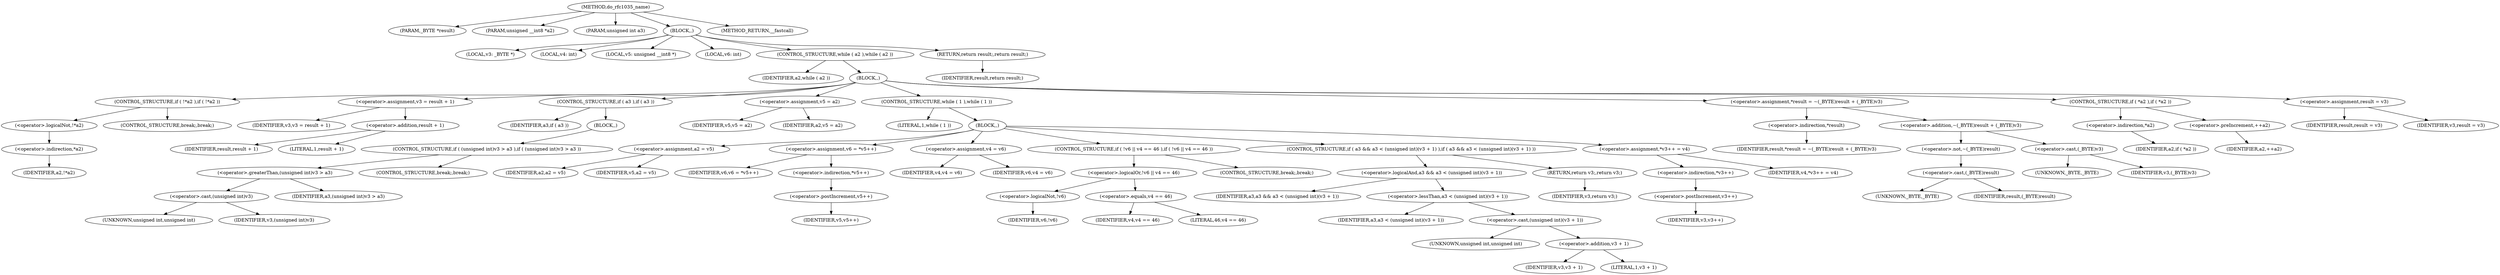 digraph do_rfc1035_name {  
"1000105" [label = "(METHOD,do_rfc1035_name)" ]
"1000106" [label = "(PARAM,_BYTE *result)" ]
"1000107" [label = "(PARAM,unsigned __int8 *a2)" ]
"1000108" [label = "(PARAM,unsigned int a3)" ]
"1000109" [label = "(BLOCK,,)" ]
"1000110" [label = "(LOCAL,v3: _BYTE *)" ]
"1000111" [label = "(LOCAL,v4: int)" ]
"1000112" [label = "(LOCAL,v5: unsigned __int8 *)" ]
"1000113" [label = "(LOCAL,v6: int)" ]
"1000114" [label = "(CONTROL_STRUCTURE,while ( a2 ),while ( a2 ))" ]
"1000115" [label = "(IDENTIFIER,a2,while ( a2 ))" ]
"1000116" [label = "(BLOCK,,)" ]
"1000117" [label = "(CONTROL_STRUCTURE,if ( !*a2 ),if ( !*a2 ))" ]
"1000118" [label = "(<operator>.logicalNot,!*a2)" ]
"1000119" [label = "(<operator>.indirection,*a2)" ]
"1000120" [label = "(IDENTIFIER,a2,!*a2)" ]
"1000121" [label = "(CONTROL_STRUCTURE,break;,break;)" ]
"1000122" [label = "(<operator>.assignment,v3 = result + 1)" ]
"1000123" [label = "(IDENTIFIER,v3,v3 = result + 1)" ]
"1000124" [label = "(<operator>.addition,result + 1)" ]
"1000125" [label = "(IDENTIFIER,result,result + 1)" ]
"1000126" [label = "(LITERAL,1,result + 1)" ]
"1000127" [label = "(CONTROL_STRUCTURE,if ( a3 ),if ( a3 ))" ]
"1000128" [label = "(IDENTIFIER,a3,if ( a3 ))" ]
"1000129" [label = "(BLOCK,,)" ]
"1000130" [label = "(CONTROL_STRUCTURE,if ( (unsigned int)v3 > a3 ),if ( (unsigned int)v3 > a3 ))" ]
"1000131" [label = "(<operator>.greaterThan,(unsigned int)v3 > a3)" ]
"1000132" [label = "(<operator>.cast,(unsigned int)v3)" ]
"1000133" [label = "(UNKNOWN,unsigned int,unsigned int)" ]
"1000134" [label = "(IDENTIFIER,v3,(unsigned int)v3)" ]
"1000135" [label = "(IDENTIFIER,a3,(unsigned int)v3 > a3)" ]
"1000136" [label = "(CONTROL_STRUCTURE,break;,break;)" ]
"1000137" [label = "(<operator>.assignment,v5 = a2)" ]
"1000138" [label = "(IDENTIFIER,v5,v5 = a2)" ]
"1000139" [label = "(IDENTIFIER,a2,v5 = a2)" ]
"1000140" [label = "(CONTROL_STRUCTURE,while ( 1 ),while ( 1 ))" ]
"1000141" [label = "(LITERAL,1,while ( 1 ))" ]
"1000142" [label = "(BLOCK,,)" ]
"1000143" [label = "(<operator>.assignment,a2 = v5)" ]
"1000144" [label = "(IDENTIFIER,a2,a2 = v5)" ]
"1000145" [label = "(IDENTIFIER,v5,a2 = v5)" ]
"1000146" [label = "(<operator>.assignment,v6 = *v5++)" ]
"1000147" [label = "(IDENTIFIER,v6,v6 = *v5++)" ]
"1000148" [label = "(<operator>.indirection,*v5++)" ]
"1000149" [label = "(<operator>.postIncrement,v5++)" ]
"1000150" [label = "(IDENTIFIER,v5,v5++)" ]
"1000151" [label = "(<operator>.assignment,v4 = v6)" ]
"1000152" [label = "(IDENTIFIER,v4,v4 = v6)" ]
"1000153" [label = "(IDENTIFIER,v6,v4 = v6)" ]
"1000154" [label = "(CONTROL_STRUCTURE,if ( !v6 || v4 == 46 ),if ( !v6 || v4 == 46 ))" ]
"1000155" [label = "(<operator>.logicalOr,!v6 || v4 == 46)" ]
"1000156" [label = "(<operator>.logicalNot,!v6)" ]
"1000157" [label = "(IDENTIFIER,v6,!v6)" ]
"1000158" [label = "(<operator>.equals,v4 == 46)" ]
"1000159" [label = "(IDENTIFIER,v4,v4 == 46)" ]
"1000160" [label = "(LITERAL,46,v4 == 46)" ]
"1000161" [label = "(CONTROL_STRUCTURE,break;,break;)" ]
"1000162" [label = "(CONTROL_STRUCTURE,if ( a3 && a3 < (unsigned int)(v3 + 1) ),if ( a3 && a3 < (unsigned int)(v3 + 1) ))" ]
"1000163" [label = "(<operator>.logicalAnd,a3 && a3 < (unsigned int)(v3 + 1))" ]
"1000164" [label = "(IDENTIFIER,a3,a3 && a3 < (unsigned int)(v3 + 1))" ]
"1000165" [label = "(<operator>.lessThan,a3 < (unsigned int)(v3 + 1))" ]
"1000166" [label = "(IDENTIFIER,a3,a3 < (unsigned int)(v3 + 1))" ]
"1000167" [label = "(<operator>.cast,(unsigned int)(v3 + 1))" ]
"1000168" [label = "(UNKNOWN,unsigned int,unsigned int)" ]
"1000169" [label = "(<operator>.addition,v3 + 1)" ]
"1000170" [label = "(IDENTIFIER,v3,v3 + 1)" ]
"1000171" [label = "(LITERAL,1,v3 + 1)" ]
"1000172" [label = "(RETURN,return v3;,return v3;)" ]
"1000173" [label = "(IDENTIFIER,v3,return v3;)" ]
"1000174" [label = "(<operator>.assignment,*v3++ = v4)" ]
"1000175" [label = "(<operator>.indirection,*v3++)" ]
"1000176" [label = "(<operator>.postIncrement,v3++)" ]
"1000177" [label = "(IDENTIFIER,v3,v3++)" ]
"1000178" [label = "(IDENTIFIER,v4,*v3++ = v4)" ]
"1000179" [label = "(<operator>.assignment,*result = ~(_BYTE)result + (_BYTE)v3)" ]
"1000180" [label = "(<operator>.indirection,*result)" ]
"1000181" [label = "(IDENTIFIER,result,*result = ~(_BYTE)result + (_BYTE)v3)" ]
"1000182" [label = "(<operator>.addition,~(_BYTE)result + (_BYTE)v3)" ]
"1000183" [label = "(<operator>.not,~(_BYTE)result)" ]
"1000184" [label = "(<operator>.cast,(_BYTE)result)" ]
"1000185" [label = "(UNKNOWN,_BYTE,_BYTE)" ]
"1000186" [label = "(IDENTIFIER,result,(_BYTE)result)" ]
"1000187" [label = "(<operator>.cast,(_BYTE)v3)" ]
"1000188" [label = "(UNKNOWN,_BYTE,_BYTE)" ]
"1000189" [label = "(IDENTIFIER,v3,(_BYTE)v3)" ]
"1000190" [label = "(CONTROL_STRUCTURE,if ( *a2 ),if ( *a2 ))" ]
"1000191" [label = "(<operator>.indirection,*a2)" ]
"1000192" [label = "(IDENTIFIER,a2,if ( *a2 ))" ]
"1000193" [label = "(<operator>.preIncrement,++a2)" ]
"1000194" [label = "(IDENTIFIER,a2,++a2)" ]
"1000195" [label = "(<operator>.assignment,result = v3)" ]
"1000196" [label = "(IDENTIFIER,result,result = v3)" ]
"1000197" [label = "(IDENTIFIER,v3,result = v3)" ]
"1000198" [label = "(RETURN,return result;,return result;)" ]
"1000199" [label = "(IDENTIFIER,result,return result;)" ]
"1000200" [label = "(METHOD_RETURN,__fastcall)" ]
  "1000105" -> "1000106" 
  "1000105" -> "1000107" 
  "1000105" -> "1000108" 
  "1000105" -> "1000109" 
  "1000105" -> "1000200" 
  "1000109" -> "1000110" 
  "1000109" -> "1000111" 
  "1000109" -> "1000112" 
  "1000109" -> "1000113" 
  "1000109" -> "1000114" 
  "1000109" -> "1000198" 
  "1000114" -> "1000115" 
  "1000114" -> "1000116" 
  "1000116" -> "1000117" 
  "1000116" -> "1000122" 
  "1000116" -> "1000127" 
  "1000116" -> "1000137" 
  "1000116" -> "1000140" 
  "1000116" -> "1000179" 
  "1000116" -> "1000190" 
  "1000116" -> "1000195" 
  "1000117" -> "1000118" 
  "1000117" -> "1000121" 
  "1000118" -> "1000119" 
  "1000119" -> "1000120" 
  "1000122" -> "1000123" 
  "1000122" -> "1000124" 
  "1000124" -> "1000125" 
  "1000124" -> "1000126" 
  "1000127" -> "1000128" 
  "1000127" -> "1000129" 
  "1000129" -> "1000130" 
  "1000130" -> "1000131" 
  "1000130" -> "1000136" 
  "1000131" -> "1000132" 
  "1000131" -> "1000135" 
  "1000132" -> "1000133" 
  "1000132" -> "1000134" 
  "1000137" -> "1000138" 
  "1000137" -> "1000139" 
  "1000140" -> "1000141" 
  "1000140" -> "1000142" 
  "1000142" -> "1000143" 
  "1000142" -> "1000146" 
  "1000142" -> "1000151" 
  "1000142" -> "1000154" 
  "1000142" -> "1000162" 
  "1000142" -> "1000174" 
  "1000143" -> "1000144" 
  "1000143" -> "1000145" 
  "1000146" -> "1000147" 
  "1000146" -> "1000148" 
  "1000148" -> "1000149" 
  "1000149" -> "1000150" 
  "1000151" -> "1000152" 
  "1000151" -> "1000153" 
  "1000154" -> "1000155" 
  "1000154" -> "1000161" 
  "1000155" -> "1000156" 
  "1000155" -> "1000158" 
  "1000156" -> "1000157" 
  "1000158" -> "1000159" 
  "1000158" -> "1000160" 
  "1000162" -> "1000163" 
  "1000162" -> "1000172" 
  "1000163" -> "1000164" 
  "1000163" -> "1000165" 
  "1000165" -> "1000166" 
  "1000165" -> "1000167" 
  "1000167" -> "1000168" 
  "1000167" -> "1000169" 
  "1000169" -> "1000170" 
  "1000169" -> "1000171" 
  "1000172" -> "1000173" 
  "1000174" -> "1000175" 
  "1000174" -> "1000178" 
  "1000175" -> "1000176" 
  "1000176" -> "1000177" 
  "1000179" -> "1000180" 
  "1000179" -> "1000182" 
  "1000180" -> "1000181" 
  "1000182" -> "1000183" 
  "1000182" -> "1000187" 
  "1000183" -> "1000184" 
  "1000184" -> "1000185" 
  "1000184" -> "1000186" 
  "1000187" -> "1000188" 
  "1000187" -> "1000189" 
  "1000190" -> "1000191" 
  "1000190" -> "1000193" 
  "1000191" -> "1000192" 
  "1000193" -> "1000194" 
  "1000195" -> "1000196" 
  "1000195" -> "1000197" 
  "1000198" -> "1000199" 
}
